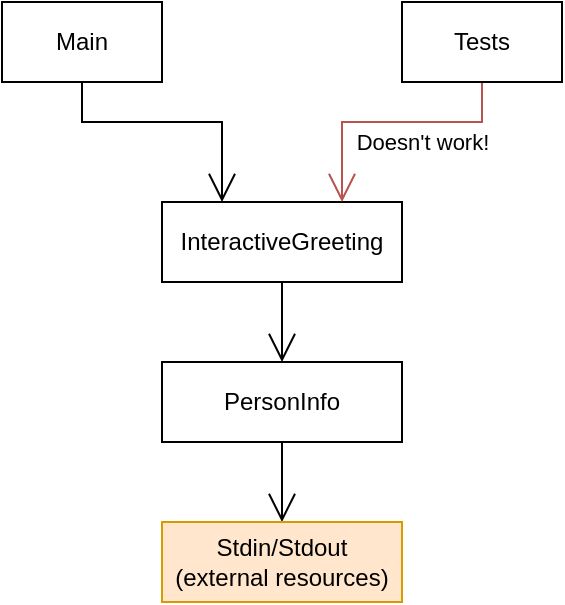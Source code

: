 <mxfile version="22.1.17" type="device" pages="4">
  <diagram name="InteractiveGreeting_problem" id="SinEylF_8jw9aDq7C9AI">
    <mxGraphModel dx="1050" dy="575" grid="1" gridSize="10" guides="1" tooltips="1" connect="1" arrows="1" fold="1" page="1" pageScale="1" pageWidth="827" pageHeight="1169" math="0" shadow="0">
      <root>
        <mxCell id="0" />
        <mxCell id="1" parent="0" />
        <mxCell id="LoH9O_h8A9xtLUZKqWc1-2" style="edgeStyle=orthogonalEdgeStyle;rounded=0;orthogonalLoop=1;jettySize=auto;html=1;endSize=12;endArrow=open;endFill=0;exitX=0.5;exitY=1;exitDx=0;exitDy=0;" parent="1" source="LoH9O_h8A9xtLUZKqWc1-1" target="LoH9O_h8A9xtLUZKqWc1-3" edge="1">
          <mxGeometry relative="1" as="geometry">
            <mxPoint x="410" y="440" as="targetPoint" />
            <Array as="points">
              <mxPoint x="420" y="370" />
              <mxPoint x="420" y="370" />
            </Array>
          </mxGeometry>
        </mxCell>
        <mxCell id="LoH9O_h8A9xtLUZKqWc1-1" value="InteractiveGreeting" style="rounded=0;whiteSpace=wrap;html=1;" parent="1" vertex="1">
          <mxGeometry x="360" y="320" width="120" height="40" as="geometry" />
        </mxCell>
        <mxCell id="LoH9O_h8A9xtLUZKqWc1-5" value="" style="edgeStyle=orthogonalEdgeStyle;rounded=0;orthogonalLoop=1;jettySize=auto;html=1;endSize=12;endArrow=open;endFill=0;" parent="1" source="LoH9O_h8A9xtLUZKqWc1-3" target="LoH9O_h8A9xtLUZKqWc1-4" edge="1">
          <mxGeometry relative="1" as="geometry">
            <Array as="points">
              <mxPoint x="420" y="460" />
              <mxPoint x="420" y="460" />
            </Array>
          </mxGeometry>
        </mxCell>
        <mxCell id="LoH9O_h8A9xtLUZKqWc1-3" value="PersonInfo" style="rounded=0;whiteSpace=wrap;html=1;" parent="1" vertex="1">
          <mxGeometry x="360" y="400" width="120" height="40" as="geometry" />
        </mxCell>
        <mxCell id="LoH9O_h8A9xtLUZKqWc1-4" value="&lt;div&gt;Stdin/Stdout&lt;/div&gt;(external resources)" style="rounded=0;whiteSpace=wrap;html=1;fillColor=#ffe6cc;strokeColor=#d79b00;" parent="1" vertex="1">
          <mxGeometry x="360" y="480" width="120" height="40" as="geometry" />
        </mxCell>
        <mxCell id="LoH9O_h8A9xtLUZKqWc1-9" style="edgeStyle=orthogonalEdgeStyle;rounded=0;orthogonalLoop=1;jettySize=auto;html=1;entryX=0.25;entryY=0;entryDx=0;entryDy=0;endArrow=open;endFill=0;endSize=12;" parent="1" source="LoH9O_h8A9xtLUZKqWc1-6" target="LoH9O_h8A9xtLUZKqWc1-1" edge="1">
          <mxGeometry relative="1" as="geometry">
            <Array as="points">
              <mxPoint x="320" y="280" />
              <mxPoint x="390" y="280" />
            </Array>
          </mxGeometry>
        </mxCell>
        <mxCell id="LoH9O_h8A9xtLUZKqWc1-6" value="Main" style="rounded=0;whiteSpace=wrap;html=1;" parent="1" vertex="1">
          <mxGeometry x="280" y="220" width="80" height="40" as="geometry" />
        </mxCell>
        <mxCell id="LoH9O_h8A9xtLUZKqWc1-8" style="edgeStyle=orthogonalEdgeStyle;rounded=0;orthogonalLoop=1;jettySize=auto;html=1;entryX=0.75;entryY=0;entryDx=0;entryDy=0;endArrow=open;endFill=0;endSize=12;fillColor=#f8cecc;strokeColor=#b85450;" parent="1" source="LoH9O_h8A9xtLUZKqWc1-7" target="LoH9O_h8A9xtLUZKqWc1-1" edge="1">
          <mxGeometry relative="1" as="geometry">
            <Array as="points">
              <mxPoint x="520" y="280" />
              <mxPoint x="450" y="280" />
            </Array>
          </mxGeometry>
        </mxCell>
        <mxCell id="LoH9O_h8A9xtLUZKqWc1-10" value="&lt;div&gt;Doesn&#39;t work!&lt;/div&gt;" style="edgeLabel;html=1;align=center;verticalAlign=middle;resizable=0;points=[];" parent="LoH9O_h8A9xtLUZKqWc1-8" vertex="1" connectable="0">
          <mxGeometry x="-0.141" relative="1" as="geometry">
            <mxPoint x="6" y="10" as="offset" />
          </mxGeometry>
        </mxCell>
        <mxCell id="LoH9O_h8A9xtLUZKqWc1-7" value="Tests" style="rounded=0;whiteSpace=wrap;html=1;" parent="1" vertex="1">
          <mxGeometry x="480" y="220" width="80" height="40" as="geometry" />
        </mxCell>
      </root>
    </mxGraphModel>
  </diagram>
  <diagram id="swS04D958zH1dZBND8Qv" name="InteractiveGreeting_solution-1">
    <mxGraphModel dx="1050" dy="575" grid="1" gridSize="10" guides="1" tooltips="1" connect="1" arrows="1" fold="1" page="1" pageScale="1" pageWidth="827" pageHeight="1169" math="0" shadow="0">
      <root>
        <mxCell id="0" />
        <mxCell id="1" parent="0" />
        <mxCell id="Hmg7gfmz6oi_PZ23hMe0-1" style="edgeStyle=orthogonalEdgeStyle;rounded=0;orthogonalLoop=1;jettySize=auto;html=1;endSize=12;endArrow=open;endFill=0;" parent="1" source="Hmg7gfmz6oi_PZ23hMe0-2" target="Hmg7gfmz6oi_PZ23hMe0-4" edge="1">
          <mxGeometry relative="1" as="geometry">
            <mxPoint x="410" y="440" as="targetPoint" />
            <Array as="points">
              <mxPoint x="420" y="380" />
              <mxPoint x="420" y="380" />
            </Array>
          </mxGeometry>
        </mxCell>
        <mxCell id="Hmg7gfmz6oi_PZ23hMe0-2" value="InteractiveGreeting" style="rounded=0;whiteSpace=wrap;html=1;" parent="1" vertex="1">
          <mxGeometry x="360" y="320" width="120" height="40" as="geometry" />
        </mxCell>
        <mxCell id="Hmg7gfmz6oi_PZ23hMe0-3" value="" style="edgeStyle=orthogonalEdgeStyle;rounded=0;orthogonalLoop=1;jettySize=auto;html=1;endSize=12;endArrow=open;endFill=0;entryX=0.5;entryY=0;entryDx=0;entryDy=0;" parent="1" source="Hmg7gfmz6oi_PZ23hMe0-4" target="Hmg7gfmz6oi_PZ23hMe0-11" edge="1">
          <mxGeometry relative="1" as="geometry">
            <mxPoint x="330" y="480" as="targetPoint" />
            <Array as="points">
              <mxPoint x="420" y="470" />
              <mxPoint x="420" y="470" />
            </Array>
          </mxGeometry>
        </mxCell>
        <mxCell id="Hmg7gfmz6oi_PZ23hMe0-4" value="PersonInfo" style="rounded=0;whiteSpace=wrap;html=1;" parent="1" vertex="1">
          <mxGeometry x="360" y="400" width="120" height="40" as="geometry" />
        </mxCell>
        <mxCell id="Hmg7gfmz6oi_PZ23hMe0-13" style="edgeStyle=orthogonalEdgeStyle;rounded=0;orthogonalLoop=1;jettySize=auto;html=1;entryX=0.25;entryY=1;entryDx=0;entryDy=0;endArrow=block;endFill=0;endSize=12;exitX=0.75;exitY=0;exitDx=0;exitDy=0;" parent="1" source="Hmg7gfmz6oi_PZ23hMe0-5" target="Hmg7gfmz6oi_PZ23hMe0-11" edge="1">
          <mxGeometry relative="1" as="geometry" />
        </mxCell>
        <mxCell id="Hmg7gfmz6oi_PZ23hMe0-5" value="&lt;div&gt;Stdin/Stdout&lt;/div&gt;(external resources)" style="rounded=0;whiteSpace=wrap;html=1;fillColor=#ffe6cc;strokeColor=#d79b00;" parent="1" vertex="1">
          <mxGeometry x="260" y="560" width="120" height="40" as="geometry" />
        </mxCell>
        <mxCell id="Hmg7gfmz6oi_PZ23hMe0-6" style="edgeStyle=orthogonalEdgeStyle;rounded=0;orthogonalLoop=1;jettySize=auto;html=1;entryX=0.25;entryY=0;entryDx=0;entryDy=0;endArrow=open;endFill=0;endSize=12;exitX=0.75;exitY=1;exitDx=0;exitDy=0;" parent="1" source="Hmg7gfmz6oi_PZ23hMe0-7" target="Hmg7gfmz6oi_PZ23hMe0-2" edge="1">
          <mxGeometry relative="1" as="geometry">
            <Array as="points">
              <mxPoint x="340" y="280" />
              <mxPoint x="390" y="280" />
            </Array>
          </mxGeometry>
        </mxCell>
        <mxCell id="Hmg7gfmz6oi_PZ23hMe0-12" style="edgeStyle=orthogonalEdgeStyle;rounded=0;orthogonalLoop=1;jettySize=auto;html=1;entryX=0.5;entryY=0;entryDx=0;entryDy=0;endArrow=open;endFill=0;endSize=12;" parent="1" source="Hmg7gfmz6oi_PZ23hMe0-7" target="Hmg7gfmz6oi_PZ23hMe0-5" edge="1">
          <mxGeometry relative="1" as="geometry" />
        </mxCell>
        <mxCell id="Hmg7gfmz6oi_PZ23hMe0-7" value="Main" style="rounded=0;whiteSpace=wrap;html=1;" parent="1" vertex="1">
          <mxGeometry x="280" y="220" width="80" height="40" as="geometry" />
        </mxCell>
        <mxCell id="Hmg7gfmz6oi_PZ23hMe0-8" style="edgeStyle=orthogonalEdgeStyle;rounded=0;orthogonalLoop=1;jettySize=auto;html=1;entryX=0.75;entryY=0;entryDx=0;entryDy=0;endArrow=open;endFill=0;endSize=12;fillColor=#f8cecc;strokeColor=default;exitX=0.25;exitY=1;exitDx=0;exitDy=0;" parent="1" source="Hmg7gfmz6oi_PZ23hMe0-10" target="Hmg7gfmz6oi_PZ23hMe0-2" edge="1">
          <mxGeometry relative="1" as="geometry">
            <Array as="points">
              <mxPoint x="500" y="280" />
              <mxPoint x="450" y="280" />
            </Array>
          </mxGeometry>
        </mxCell>
        <mxCell id="Hmg7gfmz6oi_PZ23hMe0-9" value="works!" style="edgeLabel;html=1;align=center;verticalAlign=middle;resizable=0;points=[];" parent="Hmg7gfmz6oi_PZ23hMe0-8" vertex="1" connectable="0">
          <mxGeometry x="-0.141" relative="1" as="geometry">
            <mxPoint x="6" y="10" as="offset" />
          </mxGeometry>
        </mxCell>
        <mxCell id="Hmg7gfmz6oi_PZ23hMe0-16" style="edgeStyle=orthogonalEdgeStyle;rounded=0;orthogonalLoop=1;jettySize=auto;html=1;entryX=0.5;entryY=0;entryDx=0;entryDy=0;endArrow=open;endFill=0;endSize=12;exitX=0.5;exitY=1;exitDx=0;exitDy=0;" parent="1" source="Hmg7gfmz6oi_PZ23hMe0-10" target="Hmg7gfmz6oi_PZ23hMe0-14" edge="1">
          <mxGeometry relative="1" as="geometry" />
        </mxCell>
        <mxCell id="Hmg7gfmz6oi_PZ23hMe0-10" value="Tests" style="rounded=0;whiteSpace=wrap;html=1;" parent="1" vertex="1">
          <mxGeometry x="480" y="220" width="80" height="40" as="geometry" />
        </mxCell>
        <mxCell id="Hmg7gfmz6oi_PZ23hMe0-11" value="in/out interface" style="rounded=0;whiteSpace=wrap;html=1;" parent="1" vertex="1">
          <mxGeometry x="360" y="480" width="120" height="40" as="geometry" />
        </mxCell>
        <mxCell id="Hmg7gfmz6oi_PZ23hMe0-15" style="edgeStyle=orthogonalEdgeStyle;rounded=0;orthogonalLoop=1;jettySize=auto;html=1;entryX=0.75;entryY=1;entryDx=0;entryDy=0;endSize=12;endArrow=block;endFill=0;exitX=0.25;exitY=0;exitDx=0;exitDy=0;" parent="1" source="Hmg7gfmz6oi_PZ23hMe0-14" target="Hmg7gfmz6oi_PZ23hMe0-11" edge="1">
          <mxGeometry relative="1" as="geometry" />
        </mxCell>
        <mxCell id="Hmg7gfmz6oi_PZ23hMe0-14" value="Strings" style="rounded=0;whiteSpace=wrap;html=1;" parent="1" vertex="1">
          <mxGeometry x="460" y="560" width="120" height="40" as="geometry" />
        </mxCell>
      </root>
    </mxGraphModel>
  </diagram>
  <diagram id="as6nHnUlGd4Np3Qvtk3d" name="InteractiveGreeting_solution-2">
    <mxGraphModel dx="1050" dy="575" grid="1" gridSize="10" guides="1" tooltips="1" connect="1" arrows="1" fold="1" page="1" pageScale="1" pageWidth="827" pageHeight="1169" math="0" shadow="0">
      <root>
        <mxCell id="0" />
        <mxCell id="1" parent="0" />
        <mxCell id="ABU-pIYIKaxsOQF3MxnG-1" style="edgeStyle=orthogonalEdgeStyle;rounded=0;orthogonalLoop=1;jettySize=auto;html=1;endSize=12;endArrow=open;endFill=0;entryX=0.5;entryY=0;entryDx=0;entryDy=0;" parent="1" source="ABU-pIYIKaxsOQF3MxnG-2" target="ABU-pIYIKaxsOQF3MxnG-14" edge="1">
          <mxGeometry relative="1" as="geometry">
            <mxPoint x="420.034" y="400" as="targetPoint" />
            <Array as="points" />
          </mxGeometry>
        </mxCell>
        <mxCell id="ABU-pIYIKaxsOQF3MxnG-2" value="InteractiveGreeting" style="rounded=0;whiteSpace=wrap;html=1;" parent="1" vertex="1">
          <mxGeometry x="360" y="320" width="120" height="40" as="geometry" />
        </mxCell>
        <mxCell id="ABU-pIYIKaxsOQF3MxnG-5" style="edgeStyle=orthogonalEdgeStyle;rounded=0;orthogonalLoop=1;jettySize=auto;html=1;entryX=0.25;entryY=1;entryDx=0;entryDy=0;endArrow=block;endFill=0;endSize=12;exitX=0.75;exitY=0;exitDx=0;exitDy=0;" parent="1" source="ABU-pIYIKaxsOQF3MxnG-6" target="ABU-pIYIKaxsOQF3MxnG-14" edge="1">
          <mxGeometry relative="1" as="geometry" />
        </mxCell>
        <mxCell id="ABU-pIYIKaxsOQF3MxnG-6" value="InteractivePersonInfo" style="rounded=0;whiteSpace=wrap;html=1;fillColor=#ffe6cc;strokeColor=#d79b00;" parent="1" vertex="1">
          <mxGeometry x="240" y="480" width="160" height="40" as="geometry" />
        </mxCell>
        <mxCell id="ABU-pIYIKaxsOQF3MxnG-7" style="edgeStyle=orthogonalEdgeStyle;rounded=0;orthogonalLoop=1;jettySize=auto;html=1;entryX=0.25;entryY=0;entryDx=0;entryDy=0;endArrow=open;endFill=0;endSize=12;exitX=0.75;exitY=1;exitDx=0;exitDy=0;" parent="1" source="ABU-pIYIKaxsOQF3MxnG-9" target="ABU-pIYIKaxsOQF3MxnG-2" edge="1">
          <mxGeometry relative="1" as="geometry">
            <Array as="points">
              <mxPoint x="340" y="280" />
              <mxPoint x="390" y="280" />
            </Array>
          </mxGeometry>
        </mxCell>
        <mxCell id="ABU-pIYIKaxsOQF3MxnG-8" style="edgeStyle=orthogonalEdgeStyle;rounded=0;orthogonalLoop=1;jettySize=auto;html=1;entryX=0.5;entryY=0;entryDx=0;entryDy=0;endArrow=open;endFill=0;endSize=12;" parent="1" source="ABU-pIYIKaxsOQF3MxnG-9" target="ABU-pIYIKaxsOQF3MxnG-6" edge="1">
          <mxGeometry relative="1" as="geometry" />
        </mxCell>
        <mxCell id="ABU-pIYIKaxsOQF3MxnG-9" value="Main" style="rounded=0;whiteSpace=wrap;html=1;" parent="1" vertex="1">
          <mxGeometry x="280" y="220" width="80" height="40" as="geometry" />
        </mxCell>
        <mxCell id="ABU-pIYIKaxsOQF3MxnG-10" style="edgeStyle=orthogonalEdgeStyle;rounded=0;orthogonalLoop=1;jettySize=auto;html=1;entryX=0.75;entryY=0;entryDx=0;entryDy=0;endArrow=open;endFill=0;endSize=12;fillColor=#f8cecc;strokeColor=default;exitX=0.25;exitY=1;exitDx=0;exitDy=0;" parent="1" source="ABU-pIYIKaxsOQF3MxnG-13" target="ABU-pIYIKaxsOQF3MxnG-2" edge="1">
          <mxGeometry relative="1" as="geometry">
            <Array as="points">
              <mxPoint x="500" y="280" />
              <mxPoint x="450" y="280" />
            </Array>
          </mxGeometry>
        </mxCell>
        <mxCell id="ABU-pIYIKaxsOQF3MxnG-11" value="works!" style="edgeLabel;html=1;align=center;verticalAlign=middle;resizable=0;points=[];" parent="ABU-pIYIKaxsOQF3MxnG-10" vertex="1" connectable="0">
          <mxGeometry x="-0.141" relative="1" as="geometry">
            <mxPoint x="6" y="10" as="offset" />
          </mxGeometry>
        </mxCell>
        <mxCell id="ABU-pIYIKaxsOQF3MxnG-12" style="edgeStyle=orthogonalEdgeStyle;rounded=0;orthogonalLoop=1;jettySize=auto;html=1;entryX=0.5;entryY=0;entryDx=0;entryDy=0;endArrow=open;endFill=0;endSize=12;exitX=0.5;exitY=1;exitDx=0;exitDy=0;" parent="1" source="ABU-pIYIKaxsOQF3MxnG-13" target="ABU-pIYIKaxsOQF3MxnG-16" edge="1">
          <mxGeometry relative="1" as="geometry" />
        </mxCell>
        <mxCell id="ABU-pIYIKaxsOQF3MxnG-13" value="Tests" style="rounded=0;whiteSpace=wrap;html=1;" parent="1" vertex="1">
          <mxGeometry x="480" y="220" width="80" height="40" as="geometry" />
        </mxCell>
        <mxCell id="ABU-pIYIKaxsOQF3MxnG-14" value="PersonInfo" style="rounded=0;whiteSpace=wrap;html=1;" parent="1" vertex="1">
          <mxGeometry x="360" y="400" width="120" height="40" as="geometry" />
        </mxCell>
        <mxCell id="ABU-pIYIKaxsOQF3MxnG-15" style="edgeStyle=orthogonalEdgeStyle;rounded=0;orthogonalLoop=1;jettySize=auto;html=1;entryX=0.75;entryY=1;entryDx=0;entryDy=0;endSize=12;endArrow=block;endFill=0;exitX=0.25;exitY=0;exitDx=0;exitDy=0;" parent="1" source="ABU-pIYIKaxsOQF3MxnG-16" target="ABU-pIYIKaxsOQF3MxnG-14" edge="1">
          <mxGeometry relative="1" as="geometry" />
        </mxCell>
        <mxCell id="ABU-pIYIKaxsOQF3MxnG-16" value="ConstPersonInfo" style="rounded=0;whiteSpace=wrap;html=1;" parent="1" vertex="1">
          <mxGeometry x="440" y="480" width="160" height="40" as="geometry" />
        </mxCell>
      </root>
    </mxGraphModel>
  </diagram>
  <diagram id="vNGtUHF3fYDGnj6wzLQ1" name="NestedGreeting_solution">
    <mxGraphModel dx="1050" dy="575" grid="1" gridSize="10" guides="1" tooltips="1" connect="1" arrows="1" fold="1" page="1" pageScale="1" pageWidth="827" pageHeight="1169" math="0" shadow="0">
      <root>
        <mxCell id="0" />
        <mxCell id="1" parent="0" />
        <mxCell id="HFH1jsmylVNr-P3TVrVD-10" value="" style="rounded=0;whiteSpace=wrap;html=1;" vertex="1" parent="1">
          <mxGeometry x="330" y="370" width="120" height="40" as="geometry" />
        </mxCell>
        <mxCell id="HFH1jsmylVNr-P3TVrVD-1" value="&lt;div&gt;Greeting&lt;/div&gt;" style="rounded=0;whiteSpace=wrap;html=1;" vertex="1" parent="1">
          <mxGeometry x="320" y="240" width="120" height="40" as="geometry" />
        </mxCell>
        <mxCell id="HFH1jsmylVNr-P3TVrVD-3" style="edgeStyle=orthogonalEdgeStyle;rounded=0;orthogonalLoop=1;jettySize=auto;html=1;entryX=0.25;entryY=1;entryDx=0;entryDy=0;endSize=12;endArrow=open;endFill=0;exitX=0.25;exitY=0;exitDx=0;exitDy=0;startArrow=diamond;startFill=0;startSize=12;" edge="1" parent="1" source="HFH1jsmylVNr-P3TVrVD-2" target="HFH1jsmylVNr-P3TVrVD-1">
          <mxGeometry relative="1" as="geometry" />
        </mxCell>
        <mxCell id="HFH1jsmylVNr-P3TVrVD-4" style="edgeStyle=orthogonalEdgeStyle;rounded=0;orthogonalLoop=1;jettySize=auto;html=1;entryX=0.75;entryY=1;entryDx=0;entryDy=0;exitX=0.75;exitY=0;exitDx=0;exitDy=0;endSize=12;endArrow=block;endFill=0;" edge="1" parent="1" source="HFH1jsmylVNr-P3TVrVD-2" target="HFH1jsmylVNr-P3TVrVD-1">
          <mxGeometry relative="1" as="geometry" />
        </mxCell>
        <mxCell id="HFH1jsmylVNr-P3TVrVD-2" value="Concrete&lt;div&gt;Greeting&lt;/div&gt;" style="rounded=0;whiteSpace=wrap;html=1;" vertex="1" parent="1">
          <mxGeometry x="320" y="360" width="120" height="40" as="geometry" />
        </mxCell>
        <mxCell id="HFH1jsmylVNr-P3TVrVD-6" style="edgeStyle=orthogonalEdgeStyle;rounded=0;orthogonalLoop=1;jettySize=auto;html=1;entryX=0;entryY=0.5;entryDx=0;entryDy=0;endSize=12;endArrow=open;endFill=0;exitX=0.5;exitY=1;exitDx=0;exitDy=0;" edge="1" parent="1" source="HFH1jsmylVNr-P3TVrVD-5" target="HFH1jsmylVNr-P3TVrVD-2">
          <mxGeometry relative="1" as="geometry" />
        </mxCell>
        <mxCell id="HFH1jsmylVNr-P3TVrVD-9" style="edgeStyle=orthogonalEdgeStyle;rounded=0;orthogonalLoop=1;jettySize=auto;html=1;exitX=1;exitY=0.5;exitDx=0;exitDy=0;entryX=0;entryY=0.5;entryDx=0;entryDy=0;endSize=12;endArrow=open;endFill=0;" edge="1" parent="1" source="HFH1jsmylVNr-P3TVrVD-5" target="HFH1jsmylVNr-P3TVrVD-1">
          <mxGeometry relative="1" as="geometry" />
        </mxCell>
        <mxCell id="HFH1jsmylVNr-P3TVrVD-5" value="Client (Creator)" style="rounded=0;whiteSpace=wrap;html=1;" vertex="1" parent="1">
          <mxGeometry x="160" y="240" width="120" height="40" as="geometry" />
        </mxCell>
        <mxCell id="HFH1jsmylVNr-P3TVrVD-8" style="edgeStyle=orthogonalEdgeStyle;rounded=0;orthogonalLoop=1;jettySize=auto;html=1;entryX=1;entryY=0.5;entryDx=0;entryDy=0;endSize=12;endArrow=open;endFill=0;" edge="1" parent="1" source="HFH1jsmylVNr-P3TVrVD-7" target="HFH1jsmylVNr-P3TVrVD-1">
          <mxGeometry relative="1" as="geometry" />
        </mxCell>
        <mxCell id="HFH1jsmylVNr-P3TVrVD-7" value="Client (Consumer)" style="rounded=0;whiteSpace=wrap;html=1;" vertex="1" parent="1">
          <mxGeometry x="480" y="240" width="120" height="40" as="geometry" />
        </mxCell>
      </root>
    </mxGraphModel>
  </diagram>
</mxfile>
